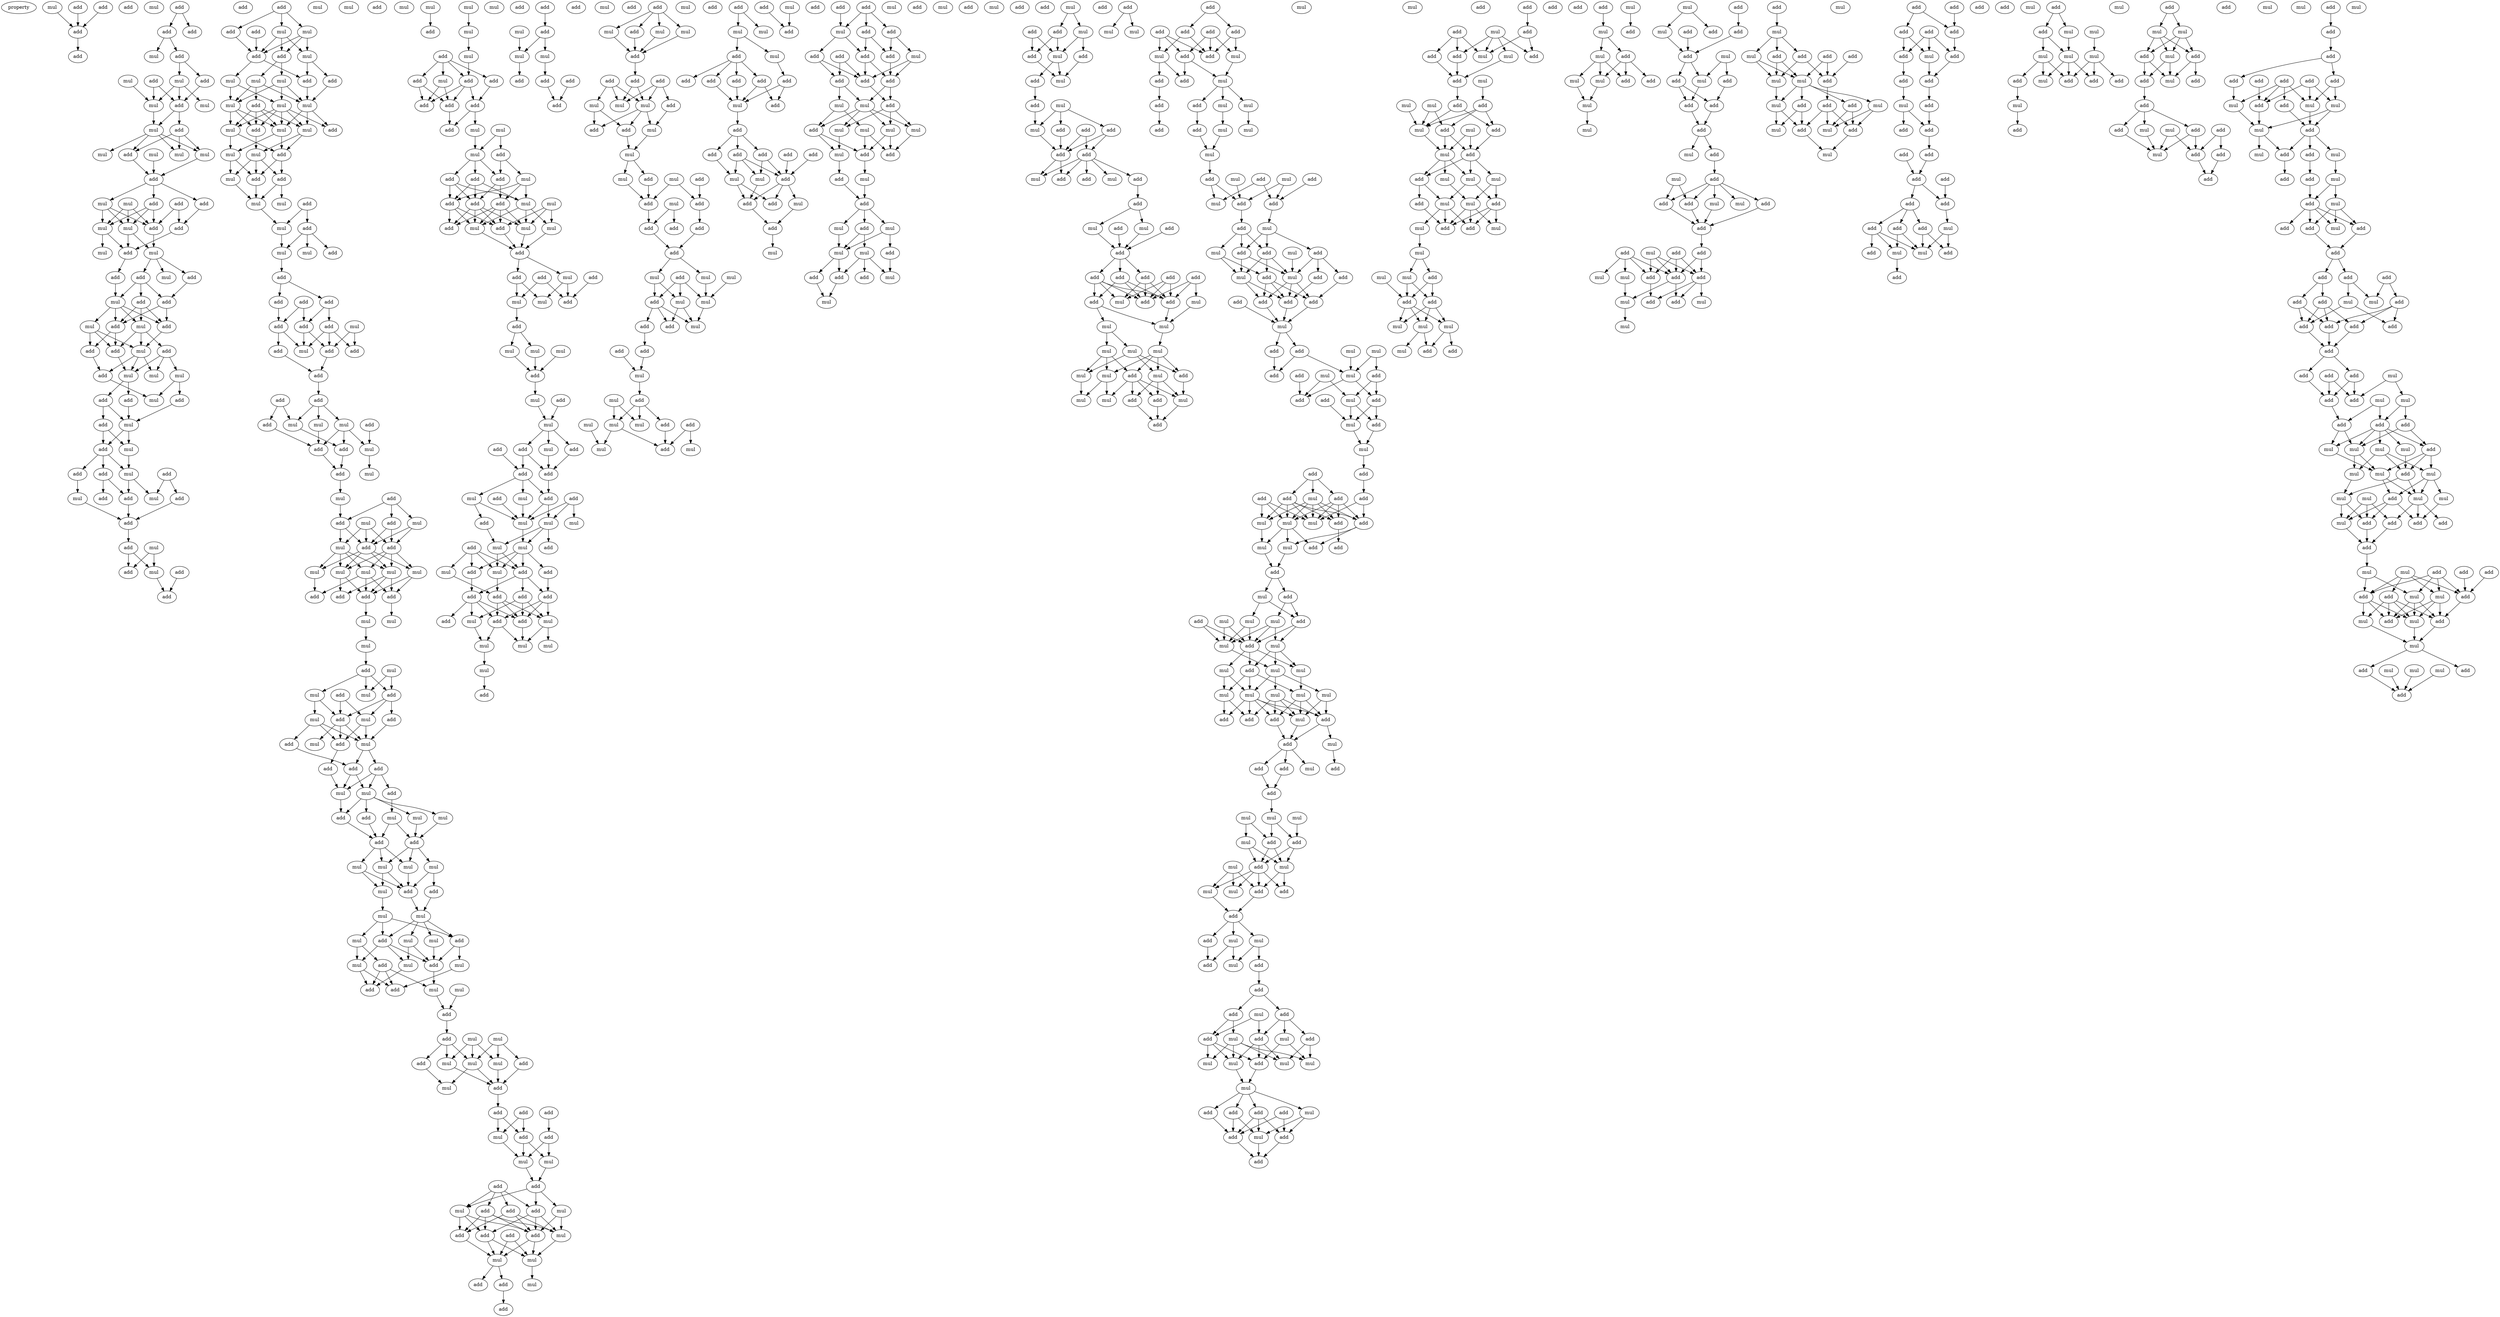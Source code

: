 digraph {
    node [fontcolor=black]
    property [mul=2,lf=1.3]
    0 [ label = mul ];
    1 [ label = add ];
    2 [ label = add ];
    3 [ label = mul ];
    4 [ label = add ];
    5 [ label = add ];
    6 [ label = add ];
    7 [ label = add ];
    8 [ label = add ];
    9 [ label = add ];
    10 [ label = mul ];
    11 [ label = add ];
    12 [ label = add ];
    13 [ label = add ];
    14 [ label = mul ];
    15 [ label = mul ];
    16 [ label = mul ];
    17 [ label = mul ];
    18 [ label = add ];
    19 [ label = mul ];
    20 [ label = add ];
    21 [ label = add ];
    22 [ label = mul ];
    23 [ label = mul ];
    24 [ label = mul ];
    25 [ label = mul ];
    26 [ label = add ];
    27 [ label = mul ];
    28 [ label = mul ];
    29 [ label = add ];
    30 [ label = add ];
    31 [ label = add ];
    32 [ label = add ];
    33 [ label = mul ];
    34 [ label = mul ];
    35 [ label = add ];
    36 [ label = mul ];
    37 [ label = mul ];
    38 [ label = add ];
    39 [ label = add ];
    40 [ label = mul ];
    41 [ label = add ];
    42 [ label = add ];
    43 [ label = mul ];
    44 [ label = add ];
    45 [ label = add ];
    46 [ label = mul ];
    47 [ label = add ];
    48 [ label = add ];
    49 [ label = mul ];
    50 [ label = add ];
    51 [ label = add ];
    52 [ label = mul ];
    53 [ label = add ];
    54 [ label = mul ];
    55 [ label = mul ];
    56 [ label = mul ];
    57 [ label = add ];
    58 [ label = add ];
    59 [ label = add ];
    60 [ label = mul ];
    61 [ label = add ];
    62 [ label = add ];
    63 [ label = mul ];
    64 [ label = mul ];
    65 [ label = add ];
    66 [ label = add ];
    67 [ label = add ];
    68 [ label = add ];
    69 [ label = add ];
    70 [ label = mul ];
    71 [ label = add ];
    72 [ label = add ];
    73 [ label = add ];
    74 [ label = mul ];
    75 [ label = mul ];
    76 [ label = add ];
    77 [ label = add ];
    78 [ label = mul ];
    79 [ label = add ];
    80 [ label = mul ];
    81 [ label = add ];
    82 [ label = add ];
    83 [ label = add ];
    84 [ label = mul ];
    85 [ label = add ];
    86 [ label = add ];
    87 [ label = mul ];
    88 [ label = mul ];
    89 [ label = mul ];
    90 [ label = add ];
    91 [ label = add ];
    92 [ label = add ];
    93 [ label = add ];
    94 [ label = mul ];
    95 [ label = mul ];
    96 [ label = mul ];
    97 [ label = add ];
    98 [ label = mul ];
    99 [ label = mul ];
    100 [ label = mul ];
    101 [ label = mul ];
    102 [ label = add ];
    103 [ label = add ];
    104 [ label = mul ];
    105 [ label = mul ];
    106 [ label = add ];
    107 [ label = mul ];
    108 [ label = mul ];
    109 [ label = add ];
    110 [ label = add ];
    111 [ label = mul ];
    112 [ label = mul ];
    113 [ label = add ];
    114 [ label = mul ];
    115 [ label = mul ];
    116 [ label = add ];
    117 [ label = mul ];
    118 [ label = add ];
    119 [ label = mul ];
    120 [ label = add ];
    121 [ label = add ];
    122 [ label = add ];
    123 [ label = add ];
    124 [ label = add ];
    125 [ label = add ];
    126 [ label = mul ];
    127 [ label = add ];
    128 [ label = mul ];
    129 [ label = add ];
    130 [ label = add ];
    131 [ label = add ];
    132 [ label = add ];
    133 [ label = add ];
    134 [ label = add ];
    135 [ label = mul ];
    136 [ label = add ];
    137 [ label = add ];
    138 [ label = mul ];
    139 [ label = mul ];
    140 [ label = add ];
    141 [ label = add ];
    142 [ label = mul ];
    143 [ label = mul ];
    144 [ label = add ];
    145 [ label = add ];
    146 [ label = mul ];
    147 [ label = add ];
    148 [ label = add ];
    149 [ label = mul ];
    150 [ label = mul ];
    151 [ label = mul ];
    152 [ label = add ];
    153 [ label = mul ];
    154 [ label = add ];
    155 [ label = mul ];
    156 [ label = mul ];
    157 [ label = mul ];
    158 [ label = mul ];
    159 [ label = mul ];
    160 [ label = add ];
    161 [ label = add ];
    162 [ label = add ];
    163 [ label = add ];
    164 [ label = add ];
    165 [ label = mul ];
    166 [ label = mul ];
    167 [ label = mul ];
    168 [ label = mul ];
    169 [ label = add ];
    170 [ label = mul ];
    171 [ label = add ];
    172 [ label = add ];
    173 [ label = mul ];
    174 [ label = add ];
    175 [ label = mul ];
    176 [ label = add ];
    177 [ label = mul ];
    178 [ label = add ];
    179 [ label = mul ];
    180 [ label = add ];
    181 [ label = mul ];
    182 [ label = add ];
    183 [ label = add ];
    184 [ label = mul ];
    185 [ label = add ];
    186 [ label = mul ];
    187 [ label = add ];
    188 [ label = mul ];
    189 [ label = mul ];
    190 [ label = mul ];
    191 [ label = add ];
    192 [ label = add ];
    193 [ label = mul ];
    194 [ label = add ];
    195 [ label = add ];
    196 [ label = mul ];
    197 [ label = mul ];
    198 [ label = mul ];
    199 [ label = mul ];
    200 [ label = mul ];
    201 [ label = add ];
    202 [ label = add ];
    203 [ label = mul ];
    204 [ label = mul ];
    205 [ label = mul ];
    206 [ label = mul ];
    207 [ label = add ];
    208 [ label = add ];
    209 [ label = mul ];
    210 [ label = mul ];
    211 [ label = mul ];
    212 [ label = add ];
    213 [ label = add ];
    214 [ label = mul ];
    215 [ label = add ];
    216 [ label = mul ];
    217 [ label = mul ];
    218 [ label = add ];
    219 [ label = add ];
    220 [ label = mul ];
    221 [ label = add ];
    222 [ label = mul ];
    223 [ label = mul ];
    224 [ label = mul ];
    225 [ label = add ];
    226 [ label = add ];
    227 [ label = mul ];
    228 [ label = mul ];
    229 [ label = add ];
    230 [ label = add ];
    231 [ label = add ];
    232 [ label = add ];
    233 [ label = add ];
    234 [ label = mul ];
    235 [ label = add ];
    236 [ label = mul ];
    237 [ label = mul ];
    238 [ label = add ];
    239 [ label = add ];
    240 [ label = mul ];
    241 [ label = mul ];
    242 [ label = add ];
    243 [ label = add ];
    244 [ label = add ];
    245 [ label = mul ];
    246 [ label = add ];
    247 [ label = add ];
    248 [ label = add ];
    249 [ label = add ];
    250 [ label = mul ];
    251 [ label = mul ];
    252 [ label = add ];
    253 [ label = add ];
    254 [ label = mul ];
    255 [ label = add ];
    256 [ label = mul ];
    257 [ label = mul ];
    258 [ label = mul ];
    259 [ label = mul ];
    260 [ label = add ];
    261 [ label = mul ];
    262 [ label = add ];
    263 [ label = mul ];
    264 [ label = add ];
    265 [ label = add ];
    266 [ label = add ];
    267 [ label = add ];
    268 [ label = add ];
    269 [ label = add ];
    270 [ label = add ];
    271 [ label = mul ];
    272 [ label = mul ];
    273 [ label = mul ];
    274 [ label = add ];
    275 [ label = add ];
    276 [ label = mul ];
    277 [ label = add ];
    278 [ label = add ];
    279 [ label = mul ];
    280 [ label = mul ];
    281 [ label = add ];
    282 [ label = add ];
    283 [ label = add ];
    284 [ label = add ];
    285 [ label = mul ];
    286 [ label = mul ];
    287 [ label = mul ];
    288 [ label = add ];
    289 [ label = add ];
    290 [ label = add ];
    291 [ label = add ];
    292 [ label = add ];
    293 [ label = mul ];
    294 [ label = mul ];
    295 [ label = mul ];
    296 [ label = add ];
    297 [ label = add ];
    298 [ label = mul ];
    299 [ label = mul ];
    300 [ label = mul ];
    301 [ label = add ];
    302 [ label = mul ];
    303 [ label = add ];
    304 [ label = mul ];
    305 [ label = add ];
    306 [ label = add ];
    307 [ label = mul ];
    308 [ label = add ];
    309 [ label = add ];
    310 [ label = add ];
    311 [ label = add ];
    312 [ label = mul ];
    313 [ label = mul ];
    314 [ label = add ];
    315 [ label = add ];
    316 [ label = add ];
    317 [ label = mul ];
    318 [ label = mul ];
    319 [ label = mul ];
    320 [ label = add ];
    321 [ label = mul ];
    322 [ label = add ];
    323 [ label = mul ];
    324 [ label = add ];
    325 [ label = add ];
    326 [ label = add ];
    327 [ label = add ];
    328 [ label = mul ];
    329 [ label = mul ];
    330 [ label = add ];
    331 [ label = add ];
    332 [ label = add ];
    333 [ label = add ];
    334 [ label = add ];
    335 [ label = add ];
    336 [ label = mul ];
    337 [ label = add ];
    338 [ label = mul ];
    339 [ label = mul ];
    340 [ label = mul ];
    341 [ label = mul ];
    342 [ label = mul ];
    343 [ label = add ];
    344 [ label = add ];
    345 [ label = add ];
    346 [ label = mul ];
    347 [ label = mul ];
    348 [ label = mul ];
    349 [ label = add ];
    350 [ label = add ];
    351 [ label = add ];
    352 [ label = add ];
    353 [ label = add ];
    354 [ label = mul ];
    355 [ label = add ];
    356 [ label = add ];
    357 [ label = mul ];
    358 [ label = mul ];
    359 [ label = add ];
    360 [ label = mul ];
    361 [ label = mul ];
    362 [ label = add ];
    363 [ label = add ];
    364 [ label = add ];
    365 [ label = add ];
    366 [ label = mul ];
    367 [ label = add ];
    368 [ label = mul ];
    369 [ label = mul ];
    370 [ label = mul ];
    371 [ label = add ];
    372 [ label = add ];
    373 [ label = mul ];
    374 [ label = mul ];
    375 [ label = add ];
    376 [ label = mul ];
    377 [ label = add ];
    378 [ label = mul ];
    379 [ label = add ];
    380 [ label = add ];
    381 [ label = add ];
    382 [ label = add ];
    383 [ label = add ];
    384 [ label = add ];
    385 [ label = add ];
    386 [ label = mul ];
    387 [ label = add ];
    388 [ label = mul ];
    389 [ label = mul ];
    390 [ label = mul ];
    391 [ label = add ];
    392 [ label = mul ];
    393 [ label = add ];
    394 [ label = add ];
    395 [ label = mul ];
    396 [ label = add ];
    397 [ label = add ];
    398 [ label = mul ];
    399 [ label = mul ];
    400 [ label = add ];
    401 [ label = mul ];
    402 [ label = mul ];
    403 [ label = add ];
    404 [ label = add ];
    405 [ label = mul ];
    406 [ label = add ];
    407 [ label = mul ];
    408 [ label = mul ];
    409 [ label = add ];
    410 [ label = mul ];
    411 [ label = add ];
    412 [ label = add ];
    413 [ label = mul ];
    414 [ label = mul ];
    415 [ label = add ];
    416 [ label = mul ];
    417 [ label = add ];
    418 [ label = add ];
    419 [ label = add ];
    420 [ label = add ];
    421 [ label = add ];
    422 [ label = add ];
    423 [ label = add ];
    424 [ label = mul ];
    425 [ label = add ];
    426 [ label = add ];
    427 [ label = add ];
    428 [ label = add ];
    429 [ label = add ];
    430 [ label = add ];
    431 [ label = add ];
    432 [ label = mul ];
    433 [ label = mul ];
    434 [ label = mul ];
    435 [ label = add ];
    436 [ label = add ];
    437 [ label = add ];
    438 [ label = add ];
    439 [ label = mul ];
    440 [ label = add ];
    441 [ label = mul ];
    442 [ label = add ];
    443 [ label = add ];
    444 [ label = mul ];
    445 [ label = add ];
    446 [ label = add ];
    447 [ label = add ];
    448 [ label = add ];
    449 [ label = add ];
    450 [ label = mul ];
    451 [ label = add ];
    452 [ label = add ];
    453 [ label = add ];
    454 [ label = mul ];
    455 [ label = mul ];
    456 [ label = add ];
    457 [ label = add ];
    458 [ label = mul ];
    459 [ label = mul ];
    460 [ label = mul ];
    461 [ label = mul ];
    462 [ label = mul ];
    463 [ label = add ];
    464 [ label = add ];
    465 [ label = add ];
    466 [ label = mul ];
    467 [ label = add ];
    468 [ label = add ];
    469 [ label = mul ];
    470 [ label = mul ];
    471 [ label = mul ];
    472 [ label = mul ];
    473 [ label = add ];
    474 [ label = add ];
    475 [ label = add ];
    476 [ label = add ];
    477 [ label = mul ];
    478 [ label = mul ];
    479 [ label = mul ];
    480 [ label = add ];
    481 [ label = mul ];
    482 [ label = add ];
    483 [ label = add ];
    484 [ label = mul ];
    485 [ label = add ];
    486 [ label = add ];
    487 [ label = mul ];
    488 [ label = add ];
    489 [ label = mul ];
    490 [ label = add ];
    491 [ label = mul ];
    492 [ label = add ];
    493 [ label = add ];
    494 [ label = add ];
    495 [ label = mul ];
    496 [ label = mul ];
    497 [ label = add ];
    498 [ label = add ];
    499 [ label = add ];
    500 [ label = add ];
    501 [ label = add ];
    502 [ label = mul ];
    503 [ label = add ];
    504 [ label = mul ];
    505 [ label = add ];
    506 [ label = add ];
    507 [ label = add ];
    508 [ label = mul ];
    509 [ label = add ];
    510 [ label = mul ];
    511 [ label = add ];
    512 [ label = add ];
    513 [ label = add ];
    514 [ label = add ];
    515 [ label = add ];
    516 [ label = add ];
    517 [ label = add ];
    518 [ label = add ];
    519 [ label = mul ];
    520 [ label = add ];
    521 [ label = mul ];
    522 [ label = add ];
    523 [ label = mul ];
    524 [ label = mul ];
    525 [ label = mul ];
    526 [ label = mul ];
    527 [ label = mul ];
    528 [ label = add ];
    529 [ label = mul ];
    530 [ label = mul ];
    531 [ label = add ];
    532 [ label = mul ];
    533 [ label = add ];
    534 [ label = add ];
    535 [ label = mul ];
    536 [ label = mul ];
    537 [ label = mul ];
    538 [ label = add ];
    539 [ label = add ];
    540 [ label = mul ];
    541 [ label = mul ];
    542 [ label = add ];
    543 [ label = add ];
    544 [ label = add ];
    545 [ label = add ];
    546 [ label = add ];
    547 [ label = add ];
    548 [ label = mul ];
    549 [ label = mul ];
    550 [ label = add ];
    551 [ label = add ];
    552 [ label = add ];
    553 [ label = mul ];
    554 [ label = mul ];
    555 [ label = add ];
    556 [ label = mul ];
    557 [ label = add ];
    558 [ label = mul ];
    559 [ label = add ];
    560 [ label = add ];
    561 [ label = mul ];
    562 [ label = mul ];
    563 [ label = add ];
    564 [ label = add ];
    565 [ label = mul ];
    566 [ label = mul ];
    567 [ label = add ];
    568 [ label = mul ];
    569 [ label = add ];
    570 [ label = add ];
    571 [ label = add ];
    572 [ label = mul ];
    573 [ label = mul ];
    574 [ label = add ];
    575 [ label = add ];
    576 [ label = add ];
    577 [ label = mul ];
    578 [ label = mul ];
    579 [ label = add ];
    580 [ label = mul ];
    581 [ label = add ];
    582 [ label = add ];
    583 [ label = add ];
    584 [ label = add ];
    585 [ label = add ];
    586 [ label = add ];
    587 [ label = mul ];
    588 [ label = add ];
    589 [ label = mul ];
    590 [ label = mul ];
    591 [ label = add ];
    592 [ label = mul ];
    593 [ label = mul ];
    594 [ label = add ];
    595 [ label = add ];
    596 [ label = add ];
    597 [ label = mul ];
    598 [ label = add ];
    599 [ label = add ];
    600 [ label = add ];
    601 [ label = mul ];
    602 [ label = add ];
    603 [ label = mul ];
    604 [ label = add ];
    605 [ label = add ];
    606 [ label = add ];
    607 [ label = mul ];
    608 [ label = add ];
    609 [ label = add ];
    610 [ label = add ];
    611 [ label = mul ];
    612 [ label = add ];
    613 [ label = mul ];
    614 [ label = add ];
    615 [ label = mul ];
    616 [ label = add ];
    617 [ label = mul ];
    618 [ label = mul ];
    619 [ label = add ];
    620 [ label = add ];
    621 [ label = add ];
    622 [ label = mul ];
    623 [ label = add ];
    624 [ label = add ];
    625 [ label = mul ];
    626 [ label = mul ];
    627 [ label = mul ];
    628 [ label = mul ];
    629 [ label = add ];
    630 [ label = mul ];
    631 [ label = add ];
    632 [ label = mul ];
    633 [ label = mul ];
    634 [ label = mul ];
    635 [ label = mul ];
    636 [ label = mul ];
    637 [ label = mul ];
    638 [ label = mul ];
    639 [ label = mul ];
    640 [ label = add ];
    641 [ label = add ];
    642 [ label = add ];
    643 [ label = add ];
    644 [ label = mul ];
    645 [ label = mul ];
    646 [ label = add ];
    647 [ label = mul ];
    648 [ label = add ];
    649 [ label = mul ];
    650 [ label = add ];
    651 [ label = add ];
    652 [ label = add ];
    653 [ label = mul ];
    654 [ label = mul ];
    655 [ label = mul ];
    656 [ label = mul ];
    657 [ label = add ];
    658 [ label = add ];
    659 [ label = add ];
    660 [ label = mul ];
    661 [ label = mul ];
    662 [ label = mul ];
    663 [ label = add ];
    664 [ label = mul ];
    665 [ label = mul ];
    666 [ label = add ];
    667 [ label = add ];
    668 [ label = add ];
    669 [ label = mul ];
    670 [ label = mul ];
    671 [ label = add ];
    672 [ label = mul ];
    673 [ label = add ];
    674 [ label = add ];
    675 [ label = mul ];
    676 [ label = add ];
    677 [ label = add ];
    678 [ label = add ];
    679 [ label = add ];
    680 [ label = mul ];
    681 [ label = mul ];
    682 [ label = add ];
    683 [ label = mul ];
    684 [ label = mul ];
    685 [ label = add ];
    686 [ label = mul ];
    687 [ label = mul ];
    688 [ label = mul ];
    689 [ label = mul ];
    690 [ label = add ];
    691 [ label = add ];
    692 [ label = add ];
    693 [ label = add ];
    694 [ label = add ];
    695 [ label = add ];
    696 [ label = add ];
    697 [ label = mul ];
    698 [ label = add ];
    699 [ label = add ];
    700 [ label = add ];
    701 [ label = mul ];
    702 [ label = add ];
    703 [ label = add ];
    704 [ label = mul ];
    705 [ label = add ];
    706 [ label = mul ];
    707 [ label = add ];
    708 [ label = add ];
    709 [ label = mul ];
    710 [ label = add ];
    711 [ label = add ];
    712 [ label = mul ];
    713 [ label = mul ];
    714 [ label = mul ];
    715 [ label = mul ];
    716 [ label = add ];
    717 [ label = add ];
    718 [ label = mul ];
    719 [ label = add ];
    720 [ label = mul ];
    721 [ label = mul ];
    722 [ label = mul ];
    723 [ label = add ];
    724 [ label = add ];
    725 [ label = add ];
    726 [ label = mul ];
    727 [ label = mul ];
    728 [ label = add ];
    729 [ label = mul ];
    730 [ label = add ];
    731 [ label = mul ];
    732 [ label = mul ];
    733 [ label = mul ];
    734 [ label = add ];
    735 [ label = mul ];
    736 [ label = add ];
    737 [ label = add ];
    738 [ label = add ];
    739 [ label = mul ];
    740 [ label = mul ];
    741 [ label = mul ];
    742 [ label = add ];
    743 [ label = add ];
    744 [ label = mul ];
    745 [ label = add ];
    746 [ label = add ];
    747 [ label = mul ];
    748 [ label = mul ];
    749 [ label = mul ];
    750 [ label = add ];
    751 [ label = mul ];
    752 [ label = mul ];
    753 [ label = add ];
    754 [ label = add ];
    755 [ label = add ];
    756 [ label = mul ];
    757 [ label = mul ];
    758 [ label = add ];
    759 [ label = mul ];
    760 [ label = mul ];
    761 [ label = add ];
    762 [ label = add ];
    763 [ label = add ];
    764 [ label = mul ];
    765 [ label = add ];
    766 [ label = add ];
    767 [ label = add ];
    768 [ label = mul ];
    769 [ label = add ];
    770 [ label = add ];
    771 [ label = add ];
    772 [ label = mul ];
    773 [ label = add ];
    774 [ label = mul ];
    775 [ label = add ];
    776 [ label = add ];
    777 [ label = add ];
    778 [ label = mul ];
    779 [ label = mul ];
    780 [ label = add ];
    781 [ label = add ];
    782 [ label = add ];
    783 [ label = add ];
    784 [ label = mul ];
    785 [ label = add ];
    786 [ label = add ];
    787 [ label = add ];
    788 [ label = mul ];
    789 [ label = mul ];
    790 [ label = add ];
    791 [ label = mul ];
    792 [ label = add ];
    793 [ label = mul ];
    794 [ label = add ];
    795 [ label = mul ];
    796 [ label = add ];
    797 [ label = mul ];
    798 [ label = mul ];
    799 [ label = add ];
    800 [ label = add ];
    801 [ label = add ];
    802 [ label = add ];
    803 [ label = mul ];
    804 [ label = mul ];
    805 [ label = add ];
    806 [ label = mul ];
    807 [ label = add ];
    808 [ label = mul ];
    809 [ label = add ];
    810 [ label = mul ];
    811 [ label = add ];
    812 [ label = add ];
    813 [ label = add ];
    814 [ label = mul ];
    815 [ label = mul ];
    816 [ label = mul ];
    817 [ label = add ];
    818 [ label = add ];
    819 [ label = add ];
    820 [ label = add ];
    821 [ label = add ];
    822 [ label = add ];
    823 [ label = add ];
    824 [ label = mul ];
    825 [ label = add ];
    826 [ label = add ];
    827 [ label = mul ];
    828 [ label = add ];
    829 [ label = add ];
    830 [ label = add ];
    831 [ label = add ];
    832 [ label = add ];
    833 [ label = add ];
    834 [ label = add ];
    835 [ label = add ];
    836 [ label = add ];
    837 [ label = mul ];
    838 [ label = add ];
    839 [ label = add ];
    840 [ label = mul ];
    841 [ label = add ];
    842 [ label = add ];
    843 [ label = add ];
    844 [ label = add ];
    845 [ label = mul ];
    846 [ label = add ];
    847 [ label = mul ];
    848 [ label = add ];
    849 [ label = add ];
    850 [ label = add ];
    851 [ label = mul ];
    852 [ label = mul ];
    853 [ label = mul ];
    854 [ label = mul ];
    855 [ label = mul ];
    856 [ label = mul ];
    857 [ label = add ];
    858 [ label = mul ];
    859 [ label = add ];
    860 [ label = add ];
    861 [ label = add ];
    862 [ label = mul ];
    863 [ label = add ];
    864 [ label = add ];
    865 [ label = mul ];
    866 [ label = mul ];
    867 [ label = mul ];
    868 [ label = add ];
    869 [ label = add ];
    870 [ label = add ];
    871 [ label = add ];
    872 [ label = mul ];
    873 [ label = add ];
    874 [ label = add ];
    875 [ label = add ];
    876 [ label = mul ];
    877 [ label = mul ];
    878 [ label = add ];
    879 [ label = add ];
    880 [ label = add ];
    881 [ label = mul ];
    882 [ label = add ];
    883 [ label = add ];
    884 [ label = mul ];
    885 [ label = mul ];
    886 [ label = add ];
    887 [ label = add ];
    888 [ label = add ];
    889 [ label = add ];
    890 [ label = add ];
    891 [ label = add ];
    892 [ label = add ];
    893 [ label = add ];
    894 [ label = mul ];
    895 [ label = add ];
    896 [ label = mul ];
    897 [ label = mul ];
    898 [ label = add ];
    899 [ label = mul ];
    900 [ label = add ];
    901 [ label = add ];
    902 [ label = mul ];
    903 [ label = add ];
    904 [ label = mul ];
    905 [ label = mul ];
    906 [ label = add ];
    907 [ label = add ];
    908 [ label = add ];
    909 [ label = mul ];
    910 [ label = mul ];
    911 [ label = add ];
    912 [ label = add ];
    913 [ label = add ];
    914 [ label = add ];
    915 [ label = add ];
    916 [ label = add ];
    917 [ label = add ];
    918 [ label = add ];
    919 [ label = mul ];
    920 [ label = mul ];
    921 [ label = add ];
    922 [ label = add ];
    923 [ label = add ];
    924 [ label = add ];
    925 [ label = add ];
    926 [ label = add ];
    927 [ label = add ];
    928 [ label = add ];
    929 [ label = mul ];
    930 [ label = add ];
    931 [ label = add ];
    932 [ label = mul ];
    933 [ label = mul ];
    934 [ label = add ];
    935 [ label = add ];
    936 [ label = add ];
    937 [ label = add ];
    938 [ label = add ];
    939 [ label = mul ];
    940 [ label = add ];
    941 [ label = mul ];
    942 [ label = mul ];
    943 [ label = mul ];
    944 [ label = mul ];
    945 [ label = mul ];
    946 [ label = mul ];
    947 [ label = add ];
    948 [ label = mul ];
    949 [ label = mul ];
    950 [ label = add ];
    951 [ label = mul ];
    952 [ label = mul ];
    953 [ label = add ];
    954 [ label = add ];
    955 [ label = add ];
    956 [ label = add ];
    957 [ label = mul ];
    958 [ label = add ];
    959 [ label = mul ];
    960 [ label = add ];
    961 [ label = add ];
    962 [ label = mul ];
    963 [ label = add ];
    964 [ label = add ];
    965 [ label = mul ];
    966 [ label = add ];
    967 [ label = add ];
    968 [ label = mul ];
    969 [ label = mul ];
    970 [ label = add ];
    971 [ label = mul ];
    972 [ label = add ];
    973 [ label = mul ];
    974 [ label = mul ];
    975 [ label = mul ];
    976 [ label = add ];
    977 [ label = mul ];
    978 [ label = mul ];
    979 [ label = add ];
    980 [ label = add ];
    0 -> 5 [ name = 0 ];
    1 -> 5 [ name = 1 ];
    4 -> 5 [ name = 2 ];
    5 -> 6 [ name = 3 ];
    7 -> 8 [ name = 4 ];
    7 -> 9 [ name = 5 ];
    8 -> 10 [ name = 6 ];
    8 -> 11 [ name = 7 ];
    11 -> 13 [ name = 8 ];
    11 -> 14 [ name = 9 ];
    12 -> 17 [ name = 10 ];
    12 -> 18 [ name = 11 ];
    13 -> 18 [ name = 12 ];
    14 -> 16 [ name = 13 ];
    14 -> 17 [ name = 14 ];
    14 -> 18 [ name = 15 ];
    15 -> 17 [ name = 16 ];
    17 -> 19 [ name = 17 ];
    18 -> 19 [ name = 18 ];
    18 -> 20 [ name = 19 ];
    19 -> 21 [ name = 20 ];
    19 -> 22 [ name = 21 ];
    19 -> 23 [ name = 22 ];
    19 -> 25 [ name = 23 ];
    20 -> 21 [ name = 24 ];
    20 -> 22 [ name = 25 ];
    20 -> 23 [ name = 26 ];
    21 -> 26 [ name = 27 ];
    22 -> 26 [ name = 28 ];
    24 -> 26 [ name = 29 ];
    26 -> 28 [ name = 30 ];
    26 -> 29 [ name = 31 ];
    26 -> 30 [ name = 32 ];
    27 -> 33 [ name = 33 ];
    27 -> 34 [ name = 34 ];
    27 -> 35 [ name = 35 ];
    28 -> 33 [ name = 36 ];
    28 -> 34 [ name = 37 ];
    28 -> 35 [ name = 38 ];
    29 -> 32 [ name = 39 ];
    30 -> 33 [ name = 40 ];
    30 -> 34 [ name = 41 ];
    30 -> 35 [ name = 42 ];
    31 -> 32 [ name = 43 ];
    31 -> 35 [ name = 44 ];
    32 -> 38 [ name = 45 ];
    33 -> 37 [ name = 46 ];
    33 -> 38 [ name = 47 ];
    34 -> 36 [ name = 48 ];
    34 -> 38 [ name = 49 ];
    35 -> 37 [ name = 50 ];
    37 -> 39 [ name = 51 ];
    37 -> 40 [ name = 52 ];
    37 -> 42 [ name = 53 ];
    38 -> 41 [ name = 54 ];
    39 -> 43 [ name = 55 ];
    39 -> 44 [ name = 56 ];
    39 -> 45 [ name = 57 ];
    41 -> 43 [ name = 58 ];
    42 -> 45 [ name = 59 ];
    43 -> 46 [ name = 60 ];
    43 -> 47 [ name = 61 ];
    43 -> 48 [ name = 62 ];
    43 -> 49 [ name = 63 ];
    44 -> 46 [ name = 64 ];
    44 -> 47 [ name = 65 ];
    44 -> 48 [ name = 66 ];
    45 -> 47 [ name = 67 ];
    45 -> 48 [ name = 68 ];
    46 -> 50 [ name = 69 ];
    46 -> 52 [ name = 70 ];
    46 -> 53 [ name = 71 ];
    47 -> 52 [ name = 72 ];
    48 -> 50 [ name = 73 ];
    48 -> 51 [ name = 74 ];
    49 -> 50 [ name = 75 ];
    49 -> 51 [ name = 76 ];
    49 -> 52 [ name = 77 ];
    50 -> 54 [ name = 78 ];
    51 -> 57 [ name = 79 ];
    52 -> 54 [ name = 80 ];
    52 -> 56 [ name = 81 ];
    52 -> 57 [ name = 82 ];
    53 -> 54 [ name = 83 ];
    53 -> 55 [ name = 84 ];
    53 -> 56 [ name = 85 ];
    54 -> 58 [ name = 86 ];
    54 -> 59 [ name = 87 ];
    55 -> 60 [ name = 88 ];
    55 -> 61 [ name = 89 ];
    57 -> 60 [ name = 90 ];
    58 -> 62 [ name = 91 ];
    58 -> 63 [ name = 92 ];
    59 -> 63 [ name = 93 ];
    61 -> 63 [ name = 94 ];
    62 -> 64 [ name = 95 ];
    62 -> 65 [ name = 96 ];
    63 -> 64 [ name = 97 ];
    63 -> 65 [ name = 98 ];
    64 -> 70 [ name = 99 ];
    65 -> 68 [ name = 100 ];
    65 -> 69 [ name = 101 ];
    65 -> 70 [ name = 102 ];
    67 -> 72 [ name = 103 ];
    67 -> 74 [ name = 104 ];
    68 -> 71 [ name = 105 ];
    68 -> 73 [ name = 106 ];
    69 -> 75 [ name = 107 ];
    70 -> 71 [ name = 108 ];
    70 -> 74 [ name = 109 ];
    71 -> 76 [ name = 110 ];
    72 -> 76 [ name = 111 ];
    75 -> 76 [ name = 112 ];
    76 -> 77 [ name = 113 ];
    77 -> 80 [ name = 114 ];
    77 -> 81 [ name = 115 ];
    78 -> 80 [ name = 116 ];
    78 -> 81 [ name = 117 ];
    79 -> 82 [ name = 118 ];
    80 -> 82 [ name = 119 ];
    83 -> 85 [ name = 120 ];
    83 -> 87 [ name = 121 ];
    83 -> 88 [ name = 122 ];
    85 -> 91 [ name = 123 ];
    86 -> 91 [ name = 124 ];
    87 -> 89 [ name = 125 ];
    87 -> 90 [ name = 126 ];
    87 -> 91 [ name = 127 ];
    88 -> 89 [ name = 128 ];
    88 -> 90 [ name = 129 ];
    88 -> 91 [ name = 130 ];
    89 -> 92 [ name = 131 ];
    89 -> 93 [ name = 132 ];
    90 -> 94 [ name = 133 ];
    90 -> 95 [ name = 134 ];
    91 -> 92 [ name = 135 ];
    91 -> 96 [ name = 136 ];
    92 -> 99 [ name = 137 ];
    93 -> 99 [ name = 138 ];
    94 -> 97 [ name = 139 ];
    94 -> 98 [ name = 140 ];
    94 -> 99 [ name = 141 ];
    95 -> 98 [ name = 142 ];
    95 -> 99 [ name = 143 ];
    95 -> 100 [ name = 144 ];
    96 -> 98 [ name = 145 ];
    96 -> 100 [ name = 146 ];
    97 -> 101 [ name = 147 ];
    97 -> 103 [ name = 148 ];
    97 -> 104 [ name = 149 ];
    97 -> 105 [ name = 150 ];
    98 -> 101 [ name = 151 ];
    98 -> 103 [ name = 152 ];
    98 -> 104 [ name = 153 ];
    99 -> 102 [ name = 154 ];
    99 -> 104 [ name = 155 ];
    99 -> 105 [ name = 156 ];
    100 -> 101 [ name = 157 ];
    100 -> 102 [ name = 158 ];
    100 -> 103 [ name = 159 ];
    100 -> 104 [ name = 160 ];
    100 -> 105 [ name = 161 ];
    101 -> 106 [ name = 162 ];
    101 -> 108 [ name = 163 ];
    103 -> 107 [ name = 164 ];
    104 -> 106 [ name = 165 ];
    104 -> 108 [ name = 166 ];
    105 -> 106 [ name = 167 ];
    105 -> 107 [ name = 168 ];
    106 -> 109 [ name = 169 ];
    106 -> 110 [ name = 170 ];
    107 -> 109 [ name = 171 ];
    107 -> 110 [ name = 172 ];
    107 -> 111 [ name = 173 ];
    108 -> 110 [ name = 174 ];
    108 -> 111 [ name = 175 ];
    109 -> 112 [ name = 176 ];
    109 -> 114 [ name = 177 ];
    110 -> 112 [ name = 178 ];
    111 -> 112 [ name = 179 ];
    112 -> 115 [ name = 180 ];
    113 -> 115 [ name = 181 ];
    113 -> 116 [ name = 182 ];
    115 -> 117 [ name = 183 ];
    116 -> 117 [ name = 184 ];
    116 -> 118 [ name = 185 ];
    116 -> 119 [ name = 186 ];
    117 -> 120 [ name = 187 ];
    120 -> 122 [ name = 188 ];
    120 -> 123 [ name = 189 ];
    121 -> 124 [ name = 190 ];
    121 -> 127 [ name = 191 ];
    122 -> 124 [ name = 192 ];
    122 -> 125 [ name = 193 ];
    123 -> 127 [ name = 194 ];
    124 -> 128 [ name = 195 ];
    124 -> 130 [ name = 196 ];
    125 -> 128 [ name = 197 ];
    125 -> 130 [ name = 198 ];
    125 -> 131 [ name = 199 ];
    126 -> 130 [ name = 200 ];
    126 -> 131 [ name = 201 ];
    127 -> 128 [ name = 202 ];
    127 -> 129 [ name = 203 ];
    129 -> 132 [ name = 204 ];
    130 -> 132 [ name = 205 ];
    132 -> 133 [ name = 206 ];
    133 -> 135 [ name = 207 ];
    133 -> 138 [ name = 208 ];
    133 -> 139 [ name = 209 ];
    134 -> 136 [ name = 210 ];
    134 -> 138 [ name = 211 ];
    135 -> 140 [ name = 212 ];
    135 -> 141 [ name = 213 ];
    135 -> 142 [ name = 214 ];
    136 -> 141 [ name = 215 ];
    137 -> 142 [ name = 216 ];
    138 -> 140 [ name = 217 ];
    139 -> 141 [ name = 218 ];
    140 -> 144 [ name = 219 ];
    141 -> 144 [ name = 220 ];
    142 -> 143 [ name = 221 ];
    144 -> 146 [ name = 222 ];
    145 -> 147 [ name = 223 ];
    145 -> 148 [ name = 224 ];
    145 -> 151 [ name = 225 ];
    146 -> 148 [ name = 226 ];
    147 -> 152 [ name = 227 ];
    147 -> 154 [ name = 228 ];
    148 -> 152 [ name = 229 ];
    148 -> 153 [ name = 230 ];
    149 -> 152 [ name = 231 ];
    149 -> 153 [ name = 232 ];
    149 -> 154 [ name = 233 ];
    151 -> 152 [ name = 234 ];
    151 -> 154 [ name = 235 ];
    152 -> 155 [ name = 236 ];
    152 -> 156 [ name = 237 ];
    152 -> 158 [ name = 238 ];
    152 -> 159 [ name = 239 ];
    153 -> 155 [ name = 240 ];
    153 -> 156 [ name = 241 ];
    153 -> 157 [ name = 242 ];
    153 -> 159 [ name = 243 ];
    154 -> 155 [ name = 244 ];
    154 -> 157 [ name = 245 ];
    154 -> 158 [ name = 246 ];
    154 -> 159 [ name = 247 ];
    155 -> 160 [ name = 248 ];
    155 -> 162 [ name = 249 ];
    156 -> 163 [ name = 250 ];
    157 -> 160 [ name = 251 ];
    157 -> 163 [ name = 252 ];
    157 -> 164 [ name = 253 ];
    158 -> 160 [ name = 254 ];
    158 -> 164 [ name = 255 ];
    159 -> 160 [ name = 256 ];
    159 -> 162 [ name = 257 ];
    159 -> 164 [ name = 258 ];
    160 -> 165 [ name = 259 ];
    164 -> 166 [ name = 260 ];
    165 -> 167 [ name = 261 ];
    167 -> 169 [ name = 262 ];
    168 -> 171 [ name = 263 ];
    168 -> 173 [ name = 264 ];
    169 -> 170 [ name = 265 ];
    169 -> 171 [ name = 266 ];
    169 -> 173 [ name = 267 ];
    170 -> 176 [ name = 268 ];
    170 -> 177 [ name = 269 ];
    171 -> 174 [ name = 270 ];
    171 -> 175 [ name = 271 ];
    171 -> 176 [ name = 272 ];
    172 -> 175 [ name = 273 ];
    172 -> 176 [ name = 274 ];
    174 -> 181 [ name = 275 ];
    175 -> 180 [ name = 276 ];
    175 -> 181 [ name = 277 ];
    176 -> 179 [ name = 278 ];
    176 -> 180 [ name = 279 ];
    176 -> 181 [ name = 280 ];
    177 -> 178 [ name = 281 ];
    177 -> 180 [ name = 282 ];
    177 -> 181 [ name = 283 ];
    178 -> 182 [ name = 284 ];
    180 -> 185 [ name = 285 ];
    181 -> 182 [ name = 286 ];
    181 -> 183 [ name = 287 ];
    182 -> 186 [ name = 288 ];
    182 -> 188 [ name = 289 ];
    183 -> 186 [ name = 290 ];
    183 -> 187 [ name = 291 ];
    183 -> 188 [ name = 292 ];
    185 -> 188 [ name = 293 ];
    186 -> 189 [ name = 294 ];
    186 -> 190 [ name = 295 ];
    186 -> 191 [ name = 296 ];
    186 -> 192 [ name = 297 ];
    187 -> 193 [ name = 298 ];
    188 -> 191 [ name = 299 ];
    189 -> 194 [ name = 300 ];
    190 -> 194 [ name = 301 ];
    191 -> 195 [ name = 302 ];
    192 -> 195 [ name = 303 ];
    193 -> 194 [ name = 304 ];
    193 -> 195 [ name = 305 ];
    194 -> 196 [ name = 306 ];
    194 -> 197 [ name = 307 ];
    194 -> 199 [ name = 308 ];
    195 -> 197 [ name = 309 ];
    195 -> 198 [ name = 310 ];
    195 -> 199 [ name = 311 ];
    196 -> 201 [ name = 312 ];
    196 -> 202 [ name = 313 ];
    197 -> 200 [ name = 314 ];
    197 -> 201 [ name = 315 ];
    198 -> 200 [ name = 316 ];
    198 -> 201 [ name = 317 ];
    199 -> 201 [ name = 318 ];
    200 -> 203 [ name = 319 ];
    201 -> 204 [ name = 320 ];
    202 -> 204 [ name = 321 ];
    203 -> 205 [ name = 322 ];
    203 -> 207 [ name = 323 ];
    203 -> 208 [ name = 324 ];
    204 -> 206 [ name = 325 ];
    204 -> 207 [ name = 326 ];
    204 -> 208 [ name = 327 ];
    204 -> 209 [ name = 328 ];
    205 -> 211 [ name = 329 ];
    205 -> 212 [ name = 330 ];
    206 -> 213 [ name = 331 ];
    207 -> 211 [ name = 332 ];
    207 -> 213 [ name = 333 ];
    207 -> 214 [ name = 334 ];
    208 -> 210 [ name = 335 ];
    208 -> 213 [ name = 336 ];
    209 -> 213 [ name = 337 ];
    209 -> 214 [ name = 338 ];
    210 -> 218 [ name = 339 ];
    211 -> 215 [ name = 340 ];
    211 -> 218 [ name = 341 ];
    212 -> 215 [ name = 342 ];
    212 -> 217 [ name = 343 ];
    212 -> 218 [ name = 344 ];
    213 -> 217 [ name = 345 ];
    214 -> 215 [ name = 346 ];
    216 -> 219 [ name = 347 ];
    217 -> 219 [ name = 348 ];
    219 -> 221 [ name = 349 ];
    220 -> 224 [ name = 350 ];
    220 -> 226 [ name = 351 ];
    220 -> 227 [ name = 352 ];
    221 -> 223 [ name = 353 ];
    221 -> 224 [ name = 354 ];
    221 -> 225 [ name = 355 ];
    222 -> 223 [ name = 356 ];
    222 -> 224 [ name = 357 ];
    222 -> 227 [ name = 358 ];
    223 -> 229 [ name = 359 ];
    224 -> 228 [ name = 360 ];
    224 -> 229 [ name = 361 ];
    225 -> 228 [ name = 362 ];
    226 -> 229 [ name = 363 ];
    227 -> 229 [ name = 364 ];
    229 -> 231 [ name = 365 ];
    230 -> 233 [ name = 366 ];
    231 -> 234 [ name = 367 ];
    231 -> 235 [ name = 368 ];
    232 -> 234 [ name = 369 ];
    232 -> 235 [ name = 370 ];
    233 -> 236 [ name = 371 ];
    233 -> 237 [ name = 372 ];
    234 -> 236 [ name = 373 ];
    235 -> 236 [ name = 374 ];
    235 -> 237 [ name = 375 ];
    236 -> 238 [ name = 376 ];
    237 -> 238 [ name = 377 ];
    238 -> 240 [ name = 378 ];
    238 -> 241 [ name = 379 ];
    238 -> 244 [ name = 380 ];
    239 -> 241 [ name = 381 ];
    239 -> 242 [ name = 382 ];
    239 -> 243 [ name = 383 ];
    239 -> 244 [ name = 384 ];
    240 -> 245 [ name = 385 ];
    240 -> 249 [ name = 386 ];
    241 -> 246 [ name = 387 ];
    241 -> 247 [ name = 388 ];
    241 -> 249 [ name = 389 ];
    242 -> 245 [ name = 390 ];
    242 -> 246 [ name = 391 ];
    242 -> 249 [ name = 392 ];
    243 -> 245 [ name = 393 ];
    243 -> 246 [ name = 394 ];
    243 -> 247 [ name = 395 ];
    243 -> 249 [ name = 396 ];
    244 -> 245 [ name = 397 ];
    244 -> 247 [ name = 398 ];
    244 -> 249 [ name = 399 ];
    245 -> 251 [ name = 400 ];
    246 -> 250 [ name = 401 ];
    247 -> 250 [ name = 402 ];
    247 -> 251 [ name = 403 ];
    248 -> 250 [ name = 404 ];
    248 -> 251 [ name = 405 ];
    249 -> 250 [ name = 406 ];
    249 -> 251 [ name = 407 ];
    250 -> 252 [ name = 408 ];
    250 -> 253 [ name = 409 ];
    251 -> 254 [ name = 410 ];
    253 -> 255 [ name = 411 ];
    256 -> 260 [ name = 412 ];
    257 -> 259 [ name = 413 ];
    259 -> 261 [ name = 414 ];
    261 -> 266 [ name = 415 ];
    262 -> 263 [ name = 416 ];
    262 -> 264 [ name = 417 ];
    262 -> 265 [ name = 418 ];
    262 -> 266 [ name = 419 ];
    263 -> 267 [ name = 420 ];
    263 -> 268 [ name = 421 ];
    264 -> 267 [ name = 422 ];
    264 -> 268 [ name = 423 ];
    265 -> 269 [ name = 424 ];
    266 -> 267 [ name = 425 ];
    266 -> 268 [ name = 426 ];
    266 -> 269 [ name = 427 ];
    267 -> 270 [ name = 428 ];
    269 -> 270 [ name = 429 ];
    269 -> 271 [ name = 430 ];
    271 -> 273 [ name = 431 ];
    272 -> 273 [ name = 432 ];
    272 -> 274 [ name = 433 ];
    273 -> 275 [ name = 434 ];
    273 -> 277 [ name = 435 ];
    273 -> 278 [ name = 436 ];
    274 -> 275 [ name = 437 ];
    274 -> 276 [ name = 438 ];
    275 -> 282 [ name = 439 ];
    275 -> 283 [ name = 440 ];
    276 -> 279 [ name = 441 ];
    276 -> 281 [ name = 442 ];
    276 -> 282 [ name = 443 ];
    277 -> 279 [ name = 444 ];
    277 -> 281 [ name = 445 ];
    277 -> 283 [ name = 446 ];
    278 -> 279 [ name = 447 ];
    278 -> 281 [ name = 448 ];
    278 -> 283 [ name = 449 ];
    279 -> 285 [ name = 450 ];
    279 -> 286 [ name = 451 ];
    279 -> 287 [ name = 452 ];
    280 -> 285 [ name = 453 ];
    280 -> 287 [ name = 454 ];
    280 -> 288 [ name = 455 ];
    281 -> 284 [ name = 456 ];
    281 -> 286 [ name = 457 ];
    281 -> 288 [ name = 458 ];
    282 -> 284 [ name = 459 ];
    282 -> 286 [ name = 460 ];
    282 -> 287 [ name = 461 ];
    282 -> 288 [ name = 462 ];
    283 -> 284 [ name = 463 ];
    283 -> 286 [ name = 464 ];
    283 -> 287 [ name = 465 ];
    283 -> 288 [ name = 466 ];
    285 -> 289 [ name = 467 ];
    286 -> 289 [ name = 468 ];
    287 -> 289 [ name = 469 ];
    288 -> 289 [ name = 470 ];
    289 -> 290 [ name = 471 ];
    289 -> 293 [ name = 472 ];
    290 -> 294 [ name = 473 ];
    290 -> 295 [ name = 474 ];
    291 -> 296 [ name = 475 ];
    292 -> 294 [ name = 476 ];
    292 -> 296 [ name = 477 ];
    293 -> 295 [ name = 478 ];
    293 -> 296 [ name = 479 ];
    294 -> 297 [ name = 480 ];
    297 -> 298 [ name = 481 ];
    297 -> 299 [ name = 482 ];
    298 -> 301 [ name = 483 ];
    299 -> 301 [ name = 484 ];
    300 -> 301 [ name = 485 ];
    301 -> 302 [ name = 486 ];
    302 -> 304 [ name = 487 ];
    303 -> 304 [ name = 488 ];
    304 -> 305 [ name = 489 ];
    304 -> 307 [ name = 490 ];
    304 -> 309 [ name = 491 ];
    305 -> 310 [ name = 492 ];
    305 -> 311 [ name = 493 ];
    307 -> 311 [ name = 494 ];
    308 -> 310 [ name = 495 ];
    309 -> 311 [ name = 496 ];
    310 -> 312 [ name = 497 ];
    310 -> 313 [ name = 498 ];
    310 -> 314 [ name = 499 ];
    311 -> 314 [ name = 500 ];
    312 -> 317 [ name = 501 ];
    312 -> 320 [ name = 502 ];
    313 -> 317 [ name = 503 ];
    314 -> 317 [ name = 504 ];
    314 -> 318 [ name = 505 ];
    315 -> 317 [ name = 506 ];
    316 -> 317 [ name = 507 ];
    316 -> 318 [ name = 508 ];
    316 -> 319 [ name = 509 ];
    317 -> 323 [ name = 510 ];
    318 -> 321 [ name = 511 ];
    318 -> 323 [ name = 512 ];
    318 -> 324 [ name = 513 ];
    320 -> 321 [ name = 514 ];
    321 -> 325 [ name = 515 ];
    321 -> 328 [ name = 516 ];
    322 -> 325 [ name = 517 ];
    322 -> 327 [ name = 518 ];
    322 -> 328 [ name = 519 ];
    322 -> 329 [ name = 520 ];
    323 -> 325 [ name = 521 ];
    323 -> 326 [ name = 522 ];
    323 -> 327 [ name = 523 ];
    323 -> 328 [ name = 524 ];
    325 -> 330 [ name = 525 ];
    325 -> 331 [ name = 526 ];
    325 -> 333 [ name = 527 ];
    326 -> 333 [ name = 528 ];
    327 -> 331 [ name = 529 ];
    328 -> 332 [ name = 530 ];
    329 -> 332 [ name = 531 ];
    330 -> 335 [ name = 532 ];
    330 -> 336 [ name = 533 ];
    330 -> 338 [ name = 534 ];
    331 -> 334 [ name = 535 ];
    331 -> 335 [ name = 536 ];
    331 -> 336 [ name = 537 ];
    331 -> 337 [ name = 538 ];
    332 -> 334 [ name = 539 ];
    332 -> 335 [ name = 540 ];
    332 -> 338 [ name = 541 ];
    333 -> 334 [ name = 542 ];
    333 -> 335 [ name = 543 ];
    333 -> 338 [ name = 544 ];
    334 -> 340 [ name = 545 ];
    334 -> 341 [ name = 546 ];
    335 -> 340 [ name = 547 ];
    336 -> 341 [ name = 548 ];
    338 -> 339 [ name = 549 ];
    338 -> 340 [ name = 550 ];
    341 -> 342 [ name = 551 ];
    342 -> 344 [ name = 552 ];
    343 -> 345 [ name = 553 ];
    345 -> 347 [ name = 554 ];
    345 -> 348 [ name = 555 ];
    346 -> 347 [ name = 556 ];
    347 -> 349 [ name = 557 ];
    348 -> 350 [ name = 558 ];
    350 -> 352 [ name = 559 ];
    351 -> 352 [ name = 560 ];
    356 -> 357 [ name = 561 ];
    356 -> 359 [ name = 562 ];
    356 -> 360 [ name = 563 ];
    356 -> 361 [ name = 564 ];
    357 -> 362 [ name = 565 ];
    359 -> 362 [ name = 566 ];
    360 -> 362 [ name = 567 ];
    361 -> 362 [ name = 568 ];
    362 -> 364 [ name = 569 ];
    363 -> 367 [ name = 570 ];
    363 -> 368 [ name = 571 ];
    363 -> 369 [ name = 572 ];
    364 -> 368 [ name = 573 ];
    364 -> 369 [ name = 574 ];
    365 -> 366 [ name = 575 ];
    365 -> 368 [ name = 576 ];
    365 -> 369 [ name = 577 ];
    366 -> 371 [ name = 578 ];
    366 -> 372 [ name = 579 ];
    367 -> 370 [ name = 580 ];
    369 -> 370 [ name = 581 ];
    369 -> 371 [ name = 582 ];
    369 -> 372 [ name = 583 ];
    370 -> 373 [ name = 584 ];
    372 -> 373 [ name = 585 ];
    373 -> 374 [ name = 586 ];
    373 -> 377 [ name = 587 ];
    374 -> 379 [ name = 588 ];
    375 -> 381 [ name = 589 ];
    376 -> 379 [ name = 590 ];
    376 -> 381 [ name = 591 ];
    377 -> 379 [ name = 592 ];
    378 -> 383 [ name = 593 ];
    378 -> 384 [ name = 594 ];
    379 -> 384 [ name = 595 ];
    381 -> 382 [ name = 596 ];
    382 -> 385 [ name = 597 ];
    384 -> 385 [ name = 598 ];
    385 -> 386 [ name = 599 ];
    385 -> 389 [ name = 600 ];
    386 -> 392 [ name = 601 ];
    387 -> 390 [ name = 602 ];
    387 -> 391 [ name = 603 ];
    387 -> 392 [ name = 604 ];
    388 -> 392 [ name = 605 ];
    389 -> 390 [ name = 606 ];
    389 -> 391 [ name = 607 ];
    390 -> 393 [ name = 608 ];
    390 -> 395 [ name = 609 ];
    391 -> 393 [ name = 610 ];
    391 -> 394 [ name = 611 ];
    391 -> 395 [ name = 612 ];
    392 -> 395 [ name = 613 ];
    394 -> 397 [ name = 614 ];
    396 -> 398 [ name = 615 ];
    397 -> 398 [ name = 616 ];
    398 -> 400 [ name = 617 ];
    399 -> 401 [ name = 618 ];
    399 -> 405 [ name = 619 ];
    400 -> 401 [ name = 620 ];
    400 -> 403 [ name = 621 ];
    400 -> 405 [ name = 622 ];
    401 -> 406 [ name = 623 ];
    401 -> 407 [ name = 624 ];
    402 -> 407 [ name = 625 ];
    403 -> 406 [ name = 626 ];
    404 -> 406 [ name = 627 ];
    404 -> 408 [ name = 628 ];
    409 -> 410 [ name = 629 ];
    409 -> 413 [ name = 630 ];
    410 -> 415 [ name = 631 ];
    410 -> 416 [ name = 632 ];
    411 -> 417 [ name = 633 ];
    414 -> 417 [ name = 634 ];
    415 -> 418 [ name = 635 ];
    415 -> 419 [ name = 636 ];
    415 -> 421 [ name = 637 ];
    415 -> 422 [ name = 638 ];
    416 -> 420 [ name = 639 ];
    418 -> 424 [ name = 640 ];
    419 -> 424 [ name = 641 ];
    420 -> 423 [ name = 642 ];
    420 -> 424 [ name = 643 ];
    422 -> 423 [ name = 644 ];
    422 -> 424 [ name = 645 ];
    424 -> 425 [ name = 646 ];
    425 -> 426 [ name = 647 ];
    425 -> 429 [ name = 648 ];
    425 -> 430 [ name = 649 ];
    426 -> 431 [ name = 650 ];
    426 -> 432 [ name = 651 ];
    427 -> 431 [ name = 652 ];
    428 -> 431 [ name = 653 ];
    429 -> 431 [ name = 654 ];
    429 -> 432 [ name = 655 ];
    429 -> 433 [ name = 656 ];
    430 -> 433 [ name = 657 ];
    431 -> 434 [ name = 658 ];
    431 -> 435 [ name = 659 ];
    431 -> 436 [ name = 660 ];
    432 -> 436 [ name = 661 ];
    433 -> 435 [ name = 662 ];
    433 -> 436 [ name = 663 ];
    434 -> 437 [ name = 664 ];
    436 -> 437 [ name = 665 ];
    437 -> 441 [ name = 666 ];
    438 -> 443 [ name = 667 ];
    438 -> 444 [ name = 668 ];
    438 -> 445 [ name = 669 ];
    440 -> 444 [ name = 670 ];
    443 -> 447 [ name = 671 ];
    443 -> 449 [ name = 672 ];
    444 -> 446 [ name = 673 ];
    444 -> 447 [ name = 674 ];
    445 -> 449 [ name = 675 ];
    445 -> 450 [ name = 676 ];
    446 -> 452 [ name = 677 ];
    446 -> 453 [ name = 678 ];
    447 -> 451 [ name = 679 ];
    447 -> 453 [ name = 680 ];
    448 -> 452 [ name = 681 ];
    448 -> 453 [ name = 682 ];
    449 -> 451 [ name = 683 ];
    450 -> 451 [ name = 684 ];
    450 -> 453 [ name = 685 ];
    451 -> 455 [ name = 686 ];
    451 -> 456 [ name = 687 ];
    452 -> 454 [ name = 688 ];
    452 -> 455 [ name = 689 ];
    453 -> 456 [ name = 690 ];
    454 -> 457 [ name = 691 ];
    454 -> 459 [ name = 692 ];
    455 -> 457 [ name = 693 ];
    455 -> 458 [ name = 694 ];
    455 -> 460 [ name = 695 ];
    455 -> 461 [ name = 696 ];
    456 -> 458 [ name = 697 ];
    456 -> 460 [ name = 698 ];
    456 -> 461 [ name = 699 ];
    457 -> 462 [ name = 700 ];
    457 -> 464 [ name = 701 ];
    458 -> 463 [ name = 702 ];
    459 -> 463 [ name = 703 ];
    459 -> 464 [ name = 704 ];
    460 -> 463 [ name = 705 ];
    460 -> 464 [ name = 706 ];
    461 -> 462 [ name = 707 ];
    462 -> 465 [ name = 708 ];
    464 -> 466 [ name = 709 ];
    465 -> 467 [ name = 710 ];
    466 -> 467 [ name = 711 ];
    467 -> 468 [ name = 712 ];
    467 -> 469 [ name = 713 ];
    467 -> 470 [ name = 714 ];
    468 -> 471 [ name = 715 ];
    468 -> 472 [ name = 716 ];
    469 -> 472 [ name = 717 ];
    470 -> 472 [ name = 718 ];
    470 -> 473 [ name = 719 ];
    471 -> 474 [ name = 720 ];
    471 -> 476 [ name = 721 ];
    471 -> 477 [ name = 722 ];
    472 -> 474 [ name = 723 ];
    472 -> 475 [ name = 724 ];
    473 -> 477 [ name = 725 ];
    474 -> 478 [ name = 726 ];
    475 -> 478 [ name = 727 ];
    484 -> 485 [ name = 728 ];
    484 -> 487 [ name = 729 ];
    485 -> 489 [ name = 730 ];
    485 -> 490 [ name = 731 ];
    486 -> 489 [ name = 732 ];
    486 -> 490 [ name = 733 ];
    487 -> 488 [ name = 734 ];
    487 -> 489 [ name = 735 ];
    488 -> 491 [ name = 736 ];
    489 -> 491 [ name = 737 ];
    489 -> 492 [ name = 738 ];
    490 -> 491 [ name = 739 ];
    492 -> 493 [ name = 740 ];
    493 -> 496 [ name = 741 ];
    495 -> 496 [ name = 742 ];
    495 -> 497 [ name = 743 ];
    495 -> 499 [ name = 744 ];
    496 -> 500 [ name = 745 ];
    497 -> 500 [ name = 746 ];
    497 -> 501 [ name = 747 ];
    498 -> 500 [ name = 748 ];
    498 -> 501 [ name = 749 ];
    499 -> 500 [ name = 750 ];
    500 -> 502 [ name = 751 ];
    500 -> 506 [ name = 752 ];
    501 -> 502 [ name = 753 ];
    501 -> 503 [ name = 754 ];
    501 -> 504 [ name = 755 ];
    501 -> 505 [ name = 756 ];
    501 -> 506 [ name = 757 ];
    505 -> 507 [ name = 758 ];
    507 -> 508 [ name = 759 ];
    507 -> 510 [ name = 760 ];
    508 -> 512 [ name = 761 ];
    509 -> 512 [ name = 762 ];
    510 -> 512 [ name = 763 ];
    511 -> 512 [ name = 764 ];
    512 -> 513 [ name = 765 ];
    512 -> 515 [ name = 766 ];
    512 -> 517 [ name = 767 ];
    513 -> 519 [ name = 768 ];
    513 -> 520 [ name = 769 ];
    513 -> 522 [ name = 770 ];
    514 -> 520 [ name = 771 ];
    514 -> 521 [ name = 772 ];
    514 -> 522 [ name = 773 ];
    515 -> 518 [ name = 774 ];
    515 -> 519 [ name = 775 ];
    515 -> 520 [ name = 776 ];
    515 -> 522 [ name = 777 ];
    516 -> 519 [ name = 778 ];
    516 -> 520 [ name = 779 ];
    516 -> 522 [ name = 780 ];
    517 -> 518 [ name = 781 ];
    517 -> 520 [ name = 782 ];
    517 -> 522 [ name = 783 ];
    518 -> 523 [ name = 784 ];
    518 -> 524 [ name = 785 ];
    521 -> 524 [ name = 786 ];
    522 -> 524 [ name = 787 ];
    523 -> 526 [ name = 788 ];
    523 -> 527 [ name = 789 ];
    524 -> 525 [ name = 790 ];
    525 -> 528 [ name = 791 ];
    525 -> 529 [ name = 792 ];
    525 -> 530 [ name = 793 ];
    525 -> 531 [ name = 794 ];
    526 -> 530 [ name = 795 ];
    526 -> 531 [ name = 796 ];
    526 -> 532 [ name = 797 ];
    527 -> 528 [ name = 798 ];
    527 -> 529 [ name = 799 ];
    527 -> 532 [ name = 800 ];
    528 -> 536 [ name = 801 ];
    529 -> 533 [ name = 802 ];
    529 -> 534 [ name = 803 ];
    529 -> 536 [ name = 804 ];
    530 -> 535 [ name = 805 ];
    530 -> 537 [ name = 806 ];
    531 -> 533 [ name = 807 ];
    531 -> 534 [ name = 808 ];
    531 -> 535 [ name = 809 ];
    531 -> 536 [ name = 810 ];
    532 -> 537 [ name = 811 ];
    533 -> 538 [ name = 812 ];
    534 -> 538 [ name = 813 ];
    536 -> 538 [ name = 814 ];
    539 -> 540 [ name = 815 ];
    539 -> 541 [ name = 816 ];
    542 -> 544 [ name = 817 ];
    542 -> 545 [ name = 818 ];
    543 -> 547 [ name = 819 ];
    543 -> 549 [ name = 820 ];
    543 -> 550 [ name = 821 ];
    544 -> 547 [ name = 822 ];
    544 -> 549 [ name = 823 ];
    545 -> 547 [ name = 824 ];
    545 -> 548 [ name = 825 ];
    546 -> 547 [ name = 826 ];
    546 -> 548 [ name = 827 ];
    546 -> 550 [ name = 828 ];
    548 -> 553 [ name = 829 ];
    549 -> 551 [ name = 830 ];
    549 -> 552 [ name = 831 ];
    550 -> 552 [ name = 832 ];
    550 -> 553 [ name = 833 ];
    551 -> 555 [ name = 834 ];
    553 -> 554 [ name = 835 ];
    553 -> 556 [ name = 836 ];
    553 -> 557 [ name = 837 ];
    554 -> 558 [ name = 838 ];
    555 -> 559 [ name = 839 ];
    556 -> 561 [ name = 840 ];
    557 -> 560 [ name = 841 ];
    560 -> 562 [ name = 842 ];
    561 -> 562 [ name = 843 ];
    562 -> 567 [ name = 844 ];
    563 -> 568 [ name = 845 ];
    563 -> 570 [ name = 846 ];
    564 -> 570 [ name = 847 ];
    565 -> 569 [ name = 848 ];
    565 -> 570 [ name = 849 ];
    566 -> 569 [ name = 850 ];
    567 -> 568 [ name = 851 ];
    567 -> 569 [ name = 852 ];
    569 -> 571 [ name = 853 ];
    570 -> 572 [ name = 854 ];
    571 -> 574 [ name = 855 ];
    571 -> 576 [ name = 856 ];
    571 -> 577 [ name = 857 ];
    572 -> 574 [ name = 858 ];
    572 -> 575 [ name = 859 ];
    572 -> 576 [ name = 860 ];
    573 -> 580 [ name = 861 ];
    574 -> 578 [ name = 862 ];
    574 -> 580 [ name = 863 ];
    575 -> 580 [ name = 864 ];
    575 -> 581 [ name = 865 ];
    575 -> 582 [ name = 866 ];
    576 -> 578 [ name = 867 ];
    576 -> 579 [ name = 868 ];
    576 -> 580 [ name = 869 ];
    577 -> 578 [ name = 870 ];
    577 -> 579 [ name = 871 ];
    578 -> 585 [ name = 872 ];
    578 -> 586 [ name = 873 ];
    579 -> 584 [ name = 874 ];
    579 -> 585 [ name = 875 ];
    579 -> 586 [ name = 876 ];
    580 -> 584 [ name = 877 ];
    580 -> 585 [ name = 878 ];
    580 -> 586 [ name = 879 ];
    581 -> 584 [ name = 880 ];
    582 -> 585 [ name = 881 ];
    583 -> 587 [ name = 882 ];
    584 -> 587 [ name = 883 ];
    585 -> 587 [ name = 884 ];
    586 -> 587 [ name = 885 ];
    587 -> 588 [ name = 886 ];
    587 -> 591 [ name = 887 ];
    588 -> 596 [ name = 888 ];
    589 -> 592 [ name = 889 ];
    589 -> 595 [ name = 890 ];
    590 -> 592 [ name = 891 ];
    591 -> 592 [ name = 892 ];
    591 -> 596 [ name = 893 ];
    592 -> 598 [ name = 894 ];
    592 -> 599 [ name = 895 ];
    593 -> 597 [ name = 896 ];
    593 -> 598 [ name = 897 ];
    594 -> 598 [ name = 898 ];
    595 -> 597 [ name = 899 ];
    595 -> 599 [ name = 900 ];
    597 -> 601 [ name = 901 ];
    597 -> 602 [ name = 902 ];
    599 -> 601 [ name = 903 ];
    599 -> 602 [ name = 904 ];
    600 -> 601 [ name = 905 ];
    601 -> 603 [ name = 906 ];
    602 -> 603 [ name = 907 ];
    603 -> 605 [ name = 908 ];
    604 -> 607 [ name = 909 ];
    604 -> 609 [ name = 910 ];
    604 -> 610 [ name = 911 ];
    605 -> 606 [ name = 912 ];
    606 -> 614 [ name = 913 ];
    606 -> 615 [ name = 914 ];
    607 -> 611 [ name = 915 ];
    607 -> 612 [ name = 916 ];
    607 -> 613 [ name = 917 ];
    607 -> 614 [ name = 918 ];
    607 -> 615 [ name = 919 ];
    608 -> 611 [ name = 920 ];
    608 -> 613 [ name = 921 ];
    608 -> 615 [ name = 922 ];
    609 -> 611 [ name = 923 ];
    609 -> 612 [ name = 924 ];
    609 -> 614 [ name = 925 ];
    609 -> 615 [ name = 926 ];
    610 -> 611 [ name = 927 ];
    610 -> 612 [ name = 928 ];
    610 -> 613 [ name = 929 ];
    610 -> 614 [ name = 930 ];
    610 -> 615 [ name = 931 ];
    611 -> 617 [ name = 932 ];
    611 -> 618 [ name = 933 ];
    611 -> 619 [ name = 934 ];
    612 -> 616 [ name = 935 ];
    613 -> 617 [ name = 936 ];
    614 -> 618 [ name = 937 ];
    614 -> 619 [ name = 938 ];
    617 -> 620 [ name = 939 ];
    618 -> 620 [ name = 940 ];
    620 -> 621 [ name = 941 ];
    620 -> 622 [ name = 942 ];
    621 -> 623 [ name = 943 ];
    621 -> 625 [ name = 944 ];
    622 -> 623 [ name = 945 ];
    622 -> 627 [ name = 946 ];
    623 -> 628 [ name = 947 ];
    623 -> 629 [ name = 948 ];
    624 -> 629 [ name = 949 ];
    624 -> 630 [ name = 950 ];
    625 -> 628 [ name = 951 ];
    625 -> 629 [ name = 952 ];
    625 -> 630 [ name = 953 ];
    626 -> 629 [ name = 954 ];
    626 -> 630 [ name = 955 ];
    627 -> 629 [ name = 956 ];
    627 -> 630 [ name = 957 ];
    628 -> 631 [ name = 958 ];
    628 -> 632 [ name = 959 ];
    628 -> 633 [ name = 960 ];
    629 -> 631 [ name = 961 ];
    629 -> 633 [ name = 962 ];
    629 -> 634 [ name = 963 ];
    630 -> 632 [ name = 964 ];
    631 -> 636 [ name = 965 ];
    631 -> 638 [ name = 966 ];
    631 -> 639 [ name = 967 ];
    632 -> 635 [ name = 968 ];
    632 -> 637 [ name = 969 ];
    632 -> 639 [ name = 970 ];
    633 -> 638 [ name = 971 ];
    634 -> 636 [ name = 972 ];
    634 -> 639 [ name = 973 ];
    635 -> 640 [ name = 974 ];
    635 -> 641 [ name = 975 ];
    635 -> 643 [ name = 976 ];
    635 -> 644 [ name = 977 ];
    636 -> 642 [ name = 978 ];
    636 -> 643 [ name = 979 ];
    637 -> 641 [ name = 980 ];
    637 -> 644 [ name = 981 ];
    638 -> 640 [ name = 982 ];
    638 -> 641 [ name = 983 ];
    638 -> 644 [ name = 984 ];
    639 -> 640 [ name = 985 ];
    639 -> 641 [ name = 986 ];
    639 -> 642 [ name = 987 ];
    639 -> 643 [ name = 988 ];
    639 -> 644 [ name = 989 ];
    640 -> 646 [ name = 990 ];
    641 -> 645 [ name = 991 ];
    641 -> 646 [ name = 992 ];
    644 -> 646 [ name = 993 ];
    645 -> 650 [ name = 994 ];
    646 -> 647 [ name = 995 ];
    646 -> 648 [ name = 996 ];
    646 -> 651 [ name = 997 ];
    648 -> 652 [ name = 998 ];
    651 -> 652 [ name = 999 ];
    652 -> 655 [ name = 1000 ];
    653 -> 656 [ name = 1001 ];
    653 -> 657 [ name = 1002 ];
    654 -> 658 [ name = 1003 ];
    655 -> 657 [ name = 1004 ];
    655 -> 658 [ name = 1005 ];
    656 -> 659 [ name = 1006 ];
    656 -> 660 [ name = 1007 ];
    657 -> 659 [ name = 1008 ];
    657 -> 660 [ name = 1009 ];
    658 -> 659 [ name = 1010 ];
    658 -> 660 [ name = 1011 ];
    659 -> 662 [ name = 1012 ];
    659 -> 663 [ name = 1013 ];
    659 -> 664 [ name = 1014 ];
    659 -> 666 [ name = 1015 ];
    660 -> 663 [ name = 1016 ];
    660 -> 666 [ name = 1017 ];
    661 -> 662 [ name = 1018 ];
    661 -> 664 [ name = 1019 ];
    661 -> 666 [ name = 1020 ];
    664 -> 667 [ name = 1021 ];
    666 -> 667 [ name = 1022 ];
    667 -> 668 [ name = 1023 ];
    667 -> 669 [ name = 1024 ];
    667 -> 670 [ name = 1025 ];
    668 -> 673 [ name = 1026 ];
    669 -> 672 [ name = 1027 ];
    669 -> 673 [ name = 1028 ];
    670 -> 671 [ name = 1029 ];
    670 -> 672 [ name = 1030 ];
    671 -> 674 [ name = 1031 ];
    674 -> 676 [ name = 1032 ];
    674 -> 677 [ name = 1033 ];
    675 -> 678 [ name = 1034 ];
    675 -> 682 [ name = 1035 ];
    676 -> 679 [ name = 1036 ];
    676 -> 681 [ name = 1037 ];
    676 -> 682 [ name = 1038 ];
    677 -> 678 [ name = 1039 ];
    677 -> 680 [ name = 1040 ];
    678 -> 683 [ name = 1041 ];
    678 -> 685 [ name = 1042 ];
    678 -> 687 [ name = 1043 ];
    679 -> 684 [ name = 1044 ];
    679 -> 686 [ name = 1045 ];
    680 -> 683 [ name = 1046 ];
    680 -> 684 [ name = 1047 ];
    680 -> 686 [ name = 1048 ];
    680 -> 687 [ name = 1049 ];
    681 -> 685 [ name = 1050 ];
    681 -> 686 [ name = 1051 ];
    682 -> 684 [ name = 1052 ];
    682 -> 685 [ name = 1053 ];
    682 -> 687 [ name = 1054 ];
    685 -> 688 [ name = 1055 ];
    687 -> 688 [ name = 1056 ];
    688 -> 689 [ name = 1057 ];
    688 -> 690 [ name = 1058 ];
    688 -> 691 [ name = 1059 ];
    688 -> 693 [ name = 1060 ];
    689 -> 696 [ name = 1061 ];
    689 -> 697 [ name = 1062 ];
    690 -> 694 [ name = 1063 ];
    690 -> 697 [ name = 1064 ];
    691 -> 694 [ name = 1065 ];
    692 -> 694 [ name = 1066 ];
    692 -> 696 [ name = 1067 ];
    693 -> 694 [ name = 1068 ];
    693 -> 696 [ name = 1069 ];
    693 -> 697 [ name = 1070 ];
    694 -> 698 [ name = 1071 ];
    696 -> 698 [ name = 1072 ];
    697 -> 698 [ name = 1073 ];
    699 -> 702 [ name = 1074 ];
    700 -> 703 [ name = 1075 ];
    700 -> 704 [ name = 1076 ];
    700 -> 705 [ name = 1077 ];
    701 -> 704 [ name = 1078 ];
    701 -> 705 [ name = 1079 ];
    701 -> 706 [ name = 1080 ];
    701 -> 707 [ name = 1081 ];
    702 -> 704 [ name = 1082 ];
    702 -> 707 [ name = 1083 ];
    703 -> 708 [ name = 1084 ];
    705 -> 708 [ name = 1085 ];
    706 -> 708 [ name = 1086 ];
    708 -> 711 [ name = 1087 ];
    709 -> 710 [ name = 1088 ];
    710 -> 714 [ name = 1089 ];
    710 -> 716 [ name = 1090 ];
    710 -> 717 [ name = 1091 ];
    711 -> 714 [ name = 1092 ];
    711 -> 717 [ name = 1093 ];
    712 -> 714 [ name = 1094 ];
    712 -> 716 [ name = 1095 ];
    713 -> 714 [ name = 1096 ];
    714 -> 718 [ name = 1097 ];
    715 -> 718 [ name = 1098 ];
    715 -> 719 [ name = 1099 ];
    716 -> 718 [ name = 1100 ];
    716 -> 719 [ name = 1101 ];
    717 -> 719 [ name = 1102 ];
    718 -> 720 [ name = 1103 ];
    718 -> 721 [ name = 1104 ];
    718 -> 723 [ name = 1105 ];
    719 -> 721 [ name = 1106 ];
    719 -> 722 [ name = 1107 ];
    719 -> 723 [ name = 1108 ];
    720 -> 726 [ name = 1109 ];
    721 -> 725 [ name = 1110 ];
    721 -> 727 [ name = 1111 ];
    722 -> 725 [ name = 1112 ];
    722 -> 726 [ name = 1113 ];
    723 -> 724 [ name = 1114 ];
    723 -> 727 [ name = 1115 ];
    724 -> 730 [ name = 1116 ];
    725 -> 728 [ name = 1117 ];
    725 -> 729 [ name = 1118 ];
    725 -> 730 [ name = 1119 ];
    726 -> 728 [ name = 1120 ];
    726 -> 729 [ name = 1121 ];
    726 -> 730 [ name = 1122 ];
    727 -> 728 [ name = 1123 ];
    727 -> 730 [ name = 1124 ];
    727 -> 731 [ name = 1125 ];
    731 -> 732 [ name = 1126 ];
    732 -> 734 [ name = 1127 ];
    732 -> 735 [ name = 1128 ];
    733 -> 736 [ name = 1129 ];
    734 -> 736 [ name = 1130 ];
    734 -> 738 [ name = 1131 ];
    735 -> 736 [ name = 1132 ];
    735 -> 738 [ name = 1133 ];
    736 -> 739 [ name = 1134 ];
    736 -> 740 [ name = 1135 ];
    736 -> 741 [ name = 1136 ];
    738 -> 739 [ name = 1137 ];
    738 -> 740 [ name = 1138 ];
    738 -> 741 [ name = 1139 ];
    740 -> 742 [ name = 1140 ];
    740 -> 745 [ name = 1141 ];
    741 -> 742 [ name = 1142 ];
    741 -> 744 [ name = 1143 ];
    746 -> 747 [ name = 1144 ];
    747 -> 748 [ name = 1145 ];
    747 -> 750 [ name = 1146 ];
    748 -> 751 [ name = 1147 ];
    748 -> 752 [ name = 1148 ];
    748 -> 753 [ name = 1149 ];
    749 -> 754 [ name = 1150 ];
    750 -> 752 [ name = 1151 ];
    750 -> 753 [ name = 1152 ];
    750 -> 755 [ name = 1153 ];
    751 -> 756 [ name = 1154 ];
    752 -> 756 [ name = 1155 ];
    756 -> 757 [ name = 1156 ];
    758 -> 763 [ name = 1157 ];
    759 -> 760 [ name = 1158 ];
    759 -> 762 [ name = 1159 ];
    760 -> 765 [ name = 1160 ];
    761 -> 765 [ name = 1161 ];
    763 -> 765 [ name = 1162 ];
    764 -> 767 [ name = 1163 ];
    764 -> 768 [ name = 1164 ];
    765 -> 766 [ name = 1165 ];
    765 -> 768 [ name = 1166 ];
    766 -> 769 [ name = 1167 ];
    766 -> 770 [ name = 1168 ];
    767 -> 769 [ name = 1169 ];
    768 -> 770 [ name = 1170 ];
    769 -> 771 [ name = 1171 ];
    770 -> 771 [ name = 1172 ];
    771 -> 772 [ name = 1173 ];
    771 -> 773 [ name = 1174 ];
    773 -> 775 [ name = 1175 ];
    774 -> 776 [ name = 1176 ];
    774 -> 780 [ name = 1177 ];
    775 -> 776 [ name = 1178 ];
    775 -> 777 [ name = 1179 ];
    775 -> 778 [ name = 1180 ];
    775 -> 779 [ name = 1181 ];
    775 -> 780 [ name = 1182 ];
    776 -> 781 [ name = 1183 ];
    777 -> 781 [ name = 1184 ];
    779 -> 781 [ name = 1185 ];
    780 -> 781 [ name = 1186 ];
    781 -> 785 [ name = 1187 ];
    782 -> 786 [ name = 1188 ];
    782 -> 787 [ name = 1189 ];
    782 -> 788 [ name = 1190 ];
    782 -> 789 [ name = 1191 ];
    783 -> 786 [ name = 1192 ];
    783 -> 787 [ name = 1193 ];
    783 -> 790 [ name = 1194 ];
    784 -> 786 [ name = 1195 ];
    784 -> 787 [ name = 1196 ];
    784 -> 790 [ name = 1197 ];
    785 -> 787 [ name = 1198 ];
    785 -> 790 [ name = 1199 ];
    786 -> 794 [ name = 1200 ];
    787 -> 791 [ name = 1201 ];
    787 -> 792 [ name = 1202 ];
    788 -> 791 [ name = 1203 ];
    790 -> 792 [ name = 1204 ];
    790 -> 793 [ name = 1205 ];
    790 -> 794 [ name = 1206 ];
    791 -> 795 [ name = 1207 ];
    796 -> 798 [ name = 1208 ];
    798 -> 800 [ name = 1209 ];
    798 -> 802 [ name = 1210 ];
    798 -> 803 [ name = 1211 ];
    799 -> 805 [ name = 1212 ];
    800 -> 804 [ name = 1213 ];
    800 -> 806 [ name = 1214 ];
    801 -> 804 [ name = 1215 ];
    801 -> 805 [ name = 1216 ];
    802 -> 805 [ name = 1217 ];
    802 -> 806 [ name = 1218 ];
    803 -> 804 [ name = 1219 ];
    803 -> 806 [ name = 1220 ];
    804 -> 807 [ name = 1221 ];
    804 -> 808 [ name = 1222 ];
    804 -> 809 [ name = 1223 ];
    804 -> 810 [ name = 1224 ];
    805 -> 811 [ name = 1225 ];
    806 -> 808 [ name = 1226 ];
    807 -> 812 [ name = 1227 ];
    807 -> 814 [ name = 1228 ];
    808 -> 813 [ name = 1229 ];
    808 -> 815 [ name = 1230 ];
    809 -> 813 [ name = 1231 ];
    809 -> 815 [ name = 1232 ];
    810 -> 812 [ name = 1233 ];
    810 -> 814 [ name = 1234 ];
    811 -> 812 [ name = 1235 ];
    811 -> 813 [ name = 1236 ];
    811 -> 814 [ name = 1237 ];
    812 -> 816 [ name = 1238 ];
    813 -> 816 [ name = 1239 ];
    817 -> 821 [ name = 1240 ];
    818 -> 819 [ name = 1241 ];
    818 -> 821 [ name = 1242 ];
    819 -> 823 [ name = 1243 ];
    819 -> 824 [ name = 1244 ];
    820 -> 822 [ name = 1245 ];
    820 -> 823 [ name = 1246 ];
    820 -> 824 [ name = 1247 ];
    821 -> 822 [ name = 1248 ];
    822 -> 826 [ name = 1249 ];
    823 -> 825 [ name = 1250 ];
    824 -> 826 [ name = 1251 ];
    825 -> 827 [ name = 1252 ];
    826 -> 828 [ name = 1253 ];
    827 -> 830 [ name = 1254 ];
    827 -> 831 [ name = 1255 ];
    828 -> 831 [ name = 1256 ];
    831 -> 833 [ name = 1257 ];
    832 -> 835 [ name = 1258 ];
    833 -> 835 [ name = 1259 ];
    835 -> 838 [ name = 1260 ];
    835 -> 839 [ name = 1261 ];
    836 -> 839 [ name = 1262 ];
    838 -> 841 [ name = 1263 ];
    838 -> 842 [ name = 1264 ];
    838 -> 843 [ name = 1265 ];
    839 -> 840 [ name = 1266 ];
    840 -> 844 [ name = 1267 ];
    840 -> 847 [ name = 1268 ];
    841 -> 845 [ name = 1269 ];
    841 -> 846 [ name = 1270 ];
    841 -> 847 [ name = 1271 ];
    842 -> 845 [ name = 1272 ];
    842 -> 847 [ name = 1273 ];
    843 -> 844 [ name = 1274 ];
    843 -> 847 [ name = 1275 ];
    845 -> 848 [ name = 1276 ];
    849 -> 850 [ name = 1277 ];
    849 -> 851 [ name = 1278 ];
    850 -> 855 [ name = 1279 ];
    850 -> 856 [ name = 1280 ];
    851 -> 856 [ name = 1281 ];
    852 -> 854 [ name = 1282 ];
    854 -> 857 [ name = 1283 ];
    854 -> 859 [ name = 1284 ];
    854 -> 860 [ name = 1285 ];
    855 -> 858 [ name = 1286 ];
    855 -> 859 [ name = 1287 ];
    855 -> 861 [ name = 1288 ];
    856 -> 858 [ name = 1289 ];
    856 -> 859 [ name = 1290 ];
    856 -> 860 [ name = 1291 ];
    861 -> 862 [ name = 1292 ];
    862 -> 863 [ name = 1293 ];
    864 -> 865 [ name = 1294 ];
    864 -> 866 [ name = 1295 ];
    865 -> 867 [ name = 1296 ];
    865 -> 868 [ name = 1297 ];
    865 -> 869 [ name = 1298 ];
    866 -> 867 [ name = 1299 ];
    866 -> 868 [ name = 1300 ];
    866 -> 869 [ name = 1301 ];
    867 -> 870 [ name = 1302 ];
    867 -> 872 [ name = 1303 ];
    868 -> 870 [ name = 1304 ];
    868 -> 872 [ name = 1305 ];
    869 -> 872 [ name = 1306 ];
    869 -> 873 [ name = 1307 ];
    870 -> 874 [ name = 1308 ];
    874 -> 875 [ name = 1309 ];
    874 -> 876 [ name = 1310 ];
    874 -> 879 [ name = 1311 ];
    875 -> 881 [ name = 1312 ];
    875 -> 882 [ name = 1313 ];
    876 -> 881 [ name = 1314 ];
    877 -> 881 [ name = 1315 ];
    877 -> 882 [ name = 1316 ];
    878 -> 880 [ name = 1317 ];
    878 -> 882 [ name = 1318 ];
    879 -> 881 [ name = 1319 ];
    880 -> 883 [ name = 1320 ];
    882 -> 883 [ name = 1321 ];
    886 -> 887 [ name = 1322 ];
    887 -> 888 [ name = 1323 ];
    888 -> 889 [ name = 1324 ];
    888 -> 893 [ name = 1325 ];
    889 -> 897 [ name = 1326 ];
    890 -> 895 [ name = 1327 ];
    891 -> 894 [ name = 1328 ];
    891 -> 895 [ name = 1329 ];
    891 -> 896 [ name = 1330 ];
    892 -> 894 [ name = 1331 ];
    892 -> 895 [ name = 1332 ];
    892 -> 897 [ name = 1333 ];
    892 -> 898 [ name = 1334 ];
    893 -> 894 [ name = 1335 ];
    893 -> 896 [ name = 1336 ];
    894 -> 900 [ name = 1337 ];
    895 -> 899 [ name = 1338 ];
    896 -> 899 [ name = 1339 ];
    896 -> 900 [ name = 1340 ];
    897 -> 899 [ name = 1341 ];
    898 -> 900 [ name = 1342 ];
    899 -> 902 [ name = 1343 ];
    899 -> 903 [ name = 1344 ];
    900 -> 901 [ name = 1345 ];
    900 -> 903 [ name = 1346 ];
    900 -> 904 [ name = 1347 ];
    901 -> 907 [ name = 1348 ];
    903 -> 906 [ name = 1349 ];
    904 -> 905 [ name = 1350 ];
    905 -> 908 [ name = 1351 ];
    905 -> 909 [ name = 1352 ];
    907 -> 908 [ name = 1353 ];
    908 -> 910 [ name = 1354 ];
    908 -> 911 [ name = 1355 ];
    908 -> 912 [ name = 1356 ];
    908 -> 913 [ name = 1357 ];
    909 -> 910 [ name = 1358 ];
    909 -> 911 [ name = 1359 ];
    909 -> 913 [ name = 1360 ];
    911 -> 914 [ name = 1361 ];
    913 -> 914 [ name = 1362 ];
    914 -> 915 [ name = 1363 ];
    914 -> 916 [ name = 1364 ];
    915 -> 918 [ name = 1365 ];
    915 -> 921 [ name = 1366 ];
    916 -> 919 [ name = 1367 ];
    916 -> 920 [ name = 1368 ];
    917 -> 919 [ name = 1369 ];
    917 -> 922 [ name = 1370 ];
    918 -> 924 [ name = 1371 ];
    918 -> 925 [ name = 1372 ];
    918 -> 926 [ name = 1373 ];
    920 -> 923 [ name = 1374 ];
    920 -> 925 [ name = 1375 ];
    921 -> 924 [ name = 1376 ];
    921 -> 925 [ name = 1377 ];
    922 -> 923 [ name = 1378 ];
    922 -> 924 [ name = 1379 ];
    922 -> 926 [ name = 1380 ];
    924 -> 927 [ name = 1381 ];
    925 -> 927 [ name = 1382 ];
    926 -> 927 [ name = 1383 ];
    927 -> 928 [ name = 1384 ];
    927 -> 930 [ name = 1385 ];
    928 -> 934 [ name = 1386 ];
    928 -> 935 [ name = 1387 ];
    929 -> 932 [ name = 1388 ];
    929 -> 935 [ name = 1389 ];
    930 -> 934 [ name = 1390 ];
    931 -> 934 [ name = 1391 ];
    931 -> 935 [ name = 1392 ];
    932 -> 937 [ name = 1393 ];
    932 -> 938 [ name = 1394 ];
    933 -> 936 [ name = 1395 ];
    933 -> 938 [ name = 1396 ];
    934 -> 936 [ name = 1397 ];
    936 -> 939 [ name = 1398 ];
    936 -> 943 [ name = 1399 ];
    937 -> 940 [ name = 1400 ];
    937 -> 943 [ name = 1401 ];
    938 -> 939 [ name = 1402 ];
    938 -> 940 [ name = 1403 ];
    938 -> 941 [ name = 1404 ];
    938 -> 942 [ name = 1405 ];
    938 -> 943 [ name = 1406 ];
    939 -> 944 [ name = 1407 ];
    940 -> 944 [ name = 1408 ];
    940 -> 946 [ name = 1409 ];
    940 -> 947 [ name = 1410 ];
    941 -> 945 [ name = 1411 ];
    941 -> 946 [ name = 1412 ];
    941 -> 947 [ name = 1413 ];
    942 -> 947 [ name = 1414 ];
    943 -> 944 [ name = 1415 ];
    943 -> 945 [ name = 1416 ];
    944 -> 948 [ name = 1417 ];
    944 -> 950 [ name = 1418 ];
    945 -> 952 [ name = 1419 ];
    946 -> 948 [ name = 1420 ];
    946 -> 949 [ name = 1421 ];
    946 -> 950 [ name = 1422 ];
    947 -> 948 [ name = 1423 ];
    947 -> 952 [ name = 1424 ];
    948 -> 953 [ name = 1425 ];
    948 -> 954 [ name = 1426 ];
    948 -> 955 [ name = 1427 ];
    949 -> 954 [ name = 1428 ];
    950 -> 954 [ name = 1429 ];
    950 -> 956 [ name = 1430 ];
    950 -> 957 [ name = 1431 ];
    951 -> 955 [ name = 1432 ];
    951 -> 956 [ name = 1433 ];
    951 -> 957 [ name = 1434 ];
    952 -> 956 [ name = 1435 ];
    952 -> 957 [ name = 1436 ];
    955 -> 958 [ name = 1437 ];
    956 -> 958 [ name = 1438 ];
    957 -> 958 [ name = 1439 ];
    958 -> 959 [ name = 1440 ];
    959 -> 964 [ name = 1441 ];
    959 -> 965 [ name = 1442 ];
    960 -> 966 [ name = 1443 ];
    961 -> 964 [ name = 1444 ];
    961 -> 965 [ name = 1445 ];
    961 -> 966 [ name = 1446 ];
    961 -> 968 [ name = 1447 ];
    962 -> 964 [ name = 1448 ];
    962 -> 966 [ name = 1449 ];
    962 -> 967 [ name = 1450 ];
    962 -> 968 [ name = 1451 ];
    963 -> 966 [ name = 1452 ];
    964 -> 971 [ name = 1453 ];
    964 -> 972 [ name = 1454 ];
    964 -> 973 [ name = 1455 ];
    965 -> 970 [ name = 1456 ];
    965 -> 972 [ name = 1457 ];
    965 -> 973 [ name = 1458 ];
    966 -> 970 [ name = 1459 ];
    967 -> 970 [ name = 1460 ];
    967 -> 971 [ name = 1461 ];
    967 -> 972 [ name = 1462 ];
    967 -> 973 [ name = 1463 ];
    968 -> 970 [ name = 1464 ];
    968 -> 972 [ name = 1465 ];
    968 -> 973 [ name = 1466 ];
    970 -> 974 [ name = 1467 ];
    971 -> 974 [ name = 1468 ];
    973 -> 974 [ name = 1469 ];
    974 -> 976 [ name = 1470 ];
    974 -> 979 [ name = 1471 ];
    975 -> 980 [ name = 1472 ];
    977 -> 980 [ name = 1473 ];
    978 -> 980 [ name = 1474 ];
    979 -> 980 [ name = 1475 ];
}
